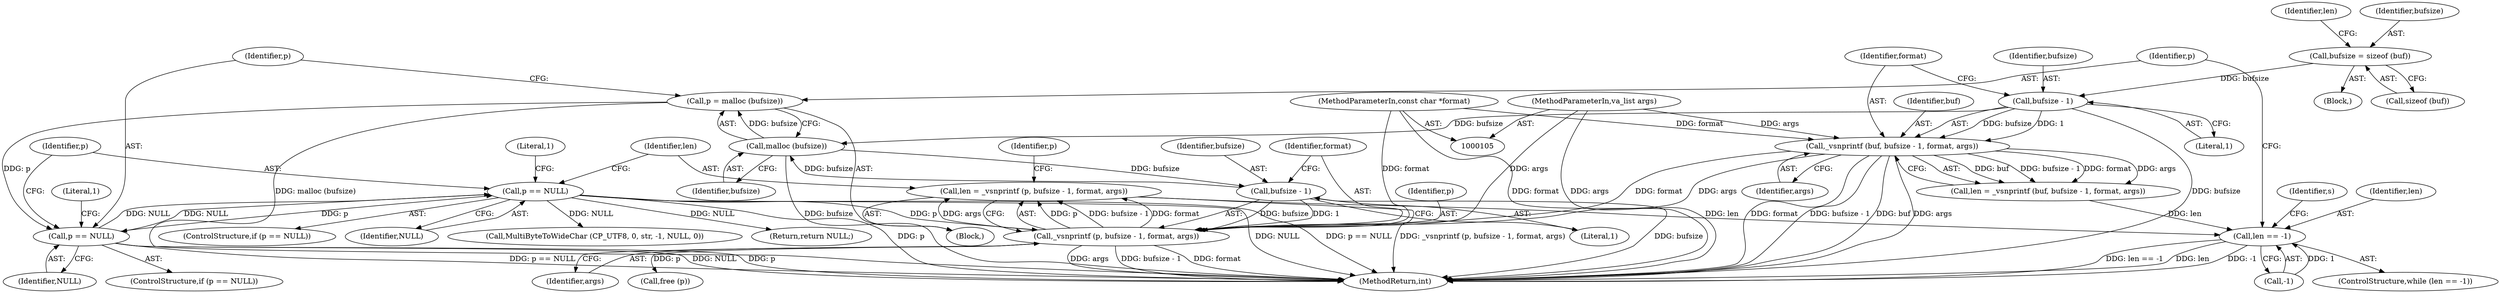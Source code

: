 digraph "1_dbus_954d75b2b64e4799f360d2a6bf9cff6d9fee37e7@API" {
"1000149" [label="(Call,len = _vsnprintf (p, bufsize - 1, format, args))"];
"1000151" [label="(Call,_vsnprintf (p, bufsize - 1, format, args))"];
"1000143" [label="(Call,p == NULL)"];
"1000136" [label="(Call,p == NULL)"];
"1000131" [label="(Call,p = malloc (bufsize))"];
"1000133" [label="(Call,malloc (bufsize))"];
"1000120" [label="(Call,bufsize - 1)"];
"1000112" [label="(Call,bufsize = sizeof (buf))"];
"1000153" [label="(Call,bufsize - 1)"];
"1000118" [label="(Call,_vsnprintf (buf, bufsize - 1, format, args))"];
"1000106" [label="(MethodParameterIn,const char *format)"];
"1000107" [label="(MethodParameterIn,va_list args)"];
"1000126" [label="(Call,len == -1)"];
"1000133" [label="(Call,malloc (bufsize))"];
"1000143" [label="(Call,p == NULL)"];
"1000116" [label="(Call,len = _vsnprintf (buf, bufsize - 1, format, args))"];
"1000124" [label="(Identifier,args)"];
"1000156" [label="(Identifier,format)"];
"1000114" [label="(Call,sizeof (buf))"];
"1000137" [label="(Identifier,p)"];
"1000128" [label="(Call,-1)"];
"1000150" [label="(Identifier,len)"];
"1000141" [label="(Literal,1)"];
"1000186" [label="(Call,MultiByteToWideChar (CP_UTF8, 0, str, -1, NULL, 0))"];
"1000118" [label="(Call,_vsnprintf (buf, bufsize - 1, format, args))"];
"1000134" [label="(Identifier,bufsize)"];
"1000123" [label="(Identifier,format)"];
"1000152" [label="(Identifier,p)"];
"1000155" [label="(Literal,1)"];
"1000125" [label="(ControlStructure,while (len == -1))"];
"1000166" [label="(Identifier,s)"];
"1000182" [label="(Return,return NULL;)"];
"1000119" [label="(Identifier,buf)"];
"1000159" [label="(Identifier,p)"];
"1000142" [label="(ControlStructure,if (p == NULL))"];
"1000120" [label="(Call,bufsize - 1)"];
"1000145" [label="(Identifier,NULL)"];
"1000138" [label="(Identifier,NULL)"];
"1000157" [label="(Identifier,args)"];
"1000108" [label="(Block,)"];
"1000127" [label="(Identifier,len)"];
"1000126" [label="(Call,len == -1)"];
"1000130" [label="(Block,)"];
"1000144" [label="(Identifier,p)"];
"1000117" [label="(Identifier,len)"];
"1000107" [label="(MethodParameterIn,va_list args)"];
"1000135" [label="(ControlStructure,if (p == NULL))"];
"1000106" [label="(MethodParameterIn,const char *format)"];
"1000121" [label="(Identifier,bufsize)"];
"1000112" [label="(Call,bufsize = sizeof (buf))"];
"1000158" [label="(Call,free (p))"];
"1000148" [label="(Literal,1)"];
"1000149" [label="(Call,len = _vsnprintf (p, bufsize - 1, format, args))"];
"1000153" [label="(Call,bufsize - 1)"];
"1000113" [label="(Identifier,bufsize)"];
"1000300" [label="(MethodReturn,int)"];
"1000132" [label="(Identifier,p)"];
"1000154" [label="(Identifier,bufsize)"];
"1000122" [label="(Literal,1)"];
"1000131" [label="(Call,p = malloc (bufsize))"];
"1000151" [label="(Call,_vsnprintf (p, bufsize - 1, format, args))"];
"1000136" [label="(Call,p == NULL)"];
"1000149" -> "1000130"  [label="AST: "];
"1000149" -> "1000151"  [label="CFG: "];
"1000150" -> "1000149"  [label="AST: "];
"1000151" -> "1000149"  [label="AST: "];
"1000159" -> "1000149"  [label="CFG: "];
"1000149" -> "1000300"  [label="DDG: _vsnprintf (p, bufsize - 1, format, args)"];
"1000149" -> "1000126"  [label="DDG: len"];
"1000151" -> "1000149"  [label="DDG: p"];
"1000151" -> "1000149"  [label="DDG: bufsize - 1"];
"1000151" -> "1000149"  [label="DDG: format"];
"1000151" -> "1000149"  [label="DDG: args"];
"1000151" -> "1000157"  [label="CFG: "];
"1000152" -> "1000151"  [label="AST: "];
"1000153" -> "1000151"  [label="AST: "];
"1000156" -> "1000151"  [label="AST: "];
"1000157" -> "1000151"  [label="AST: "];
"1000151" -> "1000300"  [label="DDG: args"];
"1000151" -> "1000300"  [label="DDG: bufsize - 1"];
"1000151" -> "1000300"  [label="DDG: format"];
"1000143" -> "1000151"  [label="DDG: p"];
"1000153" -> "1000151"  [label="DDG: bufsize"];
"1000153" -> "1000151"  [label="DDG: 1"];
"1000118" -> "1000151"  [label="DDG: format"];
"1000118" -> "1000151"  [label="DDG: args"];
"1000106" -> "1000151"  [label="DDG: format"];
"1000107" -> "1000151"  [label="DDG: args"];
"1000151" -> "1000158"  [label="DDG: p"];
"1000143" -> "1000142"  [label="AST: "];
"1000143" -> "1000145"  [label="CFG: "];
"1000144" -> "1000143"  [label="AST: "];
"1000145" -> "1000143"  [label="AST: "];
"1000148" -> "1000143"  [label="CFG: "];
"1000150" -> "1000143"  [label="CFG: "];
"1000143" -> "1000300"  [label="DDG: p"];
"1000143" -> "1000300"  [label="DDG: NULL"];
"1000143" -> "1000300"  [label="DDG: p == NULL"];
"1000143" -> "1000136"  [label="DDG: NULL"];
"1000136" -> "1000143"  [label="DDG: p"];
"1000136" -> "1000143"  [label="DDG: NULL"];
"1000143" -> "1000182"  [label="DDG: NULL"];
"1000143" -> "1000186"  [label="DDG: NULL"];
"1000136" -> "1000135"  [label="AST: "];
"1000136" -> "1000138"  [label="CFG: "];
"1000137" -> "1000136"  [label="AST: "];
"1000138" -> "1000136"  [label="AST: "];
"1000141" -> "1000136"  [label="CFG: "];
"1000144" -> "1000136"  [label="CFG: "];
"1000136" -> "1000300"  [label="DDG: p == NULL"];
"1000136" -> "1000300"  [label="DDG: NULL"];
"1000136" -> "1000300"  [label="DDG: p"];
"1000131" -> "1000136"  [label="DDG: p"];
"1000131" -> "1000130"  [label="AST: "];
"1000131" -> "1000133"  [label="CFG: "];
"1000132" -> "1000131"  [label="AST: "];
"1000133" -> "1000131"  [label="AST: "];
"1000137" -> "1000131"  [label="CFG: "];
"1000131" -> "1000300"  [label="DDG: malloc (bufsize)"];
"1000133" -> "1000131"  [label="DDG: bufsize"];
"1000133" -> "1000134"  [label="CFG: "];
"1000134" -> "1000133"  [label="AST: "];
"1000133" -> "1000300"  [label="DDG: bufsize"];
"1000120" -> "1000133"  [label="DDG: bufsize"];
"1000153" -> "1000133"  [label="DDG: bufsize"];
"1000133" -> "1000153"  [label="DDG: bufsize"];
"1000120" -> "1000118"  [label="AST: "];
"1000120" -> "1000122"  [label="CFG: "];
"1000121" -> "1000120"  [label="AST: "];
"1000122" -> "1000120"  [label="AST: "];
"1000123" -> "1000120"  [label="CFG: "];
"1000120" -> "1000300"  [label="DDG: bufsize"];
"1000120" -> "1000118"  [label="DDG: bufsize"];
"1000120" -> "1000118"  [label="DDG: 1"];
"1000112" -> "1000120"  [label="DDG: bufsize"];
"1000112" -> "1000108"  [label="AST: "];
"1000112" -> "1000114"  [label="CFG: "];
"1000113" -> "1000112"  [label="AST: "];
"1000114" -> "1000112"  [label="AST: "];
"1000117" -> "1000112"  [label="CFG: "];
"1000153" -> "1000155"  [label="CFG: "];
"1000154" -> "1000153"  [label="AST: "];
"1000155" -> "1000153"  [label="AST: "];
"1000156" -> "1000153"  [label="CFG: "];
"1000153" -> "1000300"  [label="DDG: bufsize"];
"1000118" -> "1000116"  [label="AST: "];
"1000118" -> "1000124"  [label="CFG: "];
"1000119" -> "1000118"  [label="AST: "];
"1000123" -> "1000118"  [label="AST: "];
"1000124" -> "1000118"  [label="AST: "];
"1000116" -> "1000118"  [label="CFG: "];
"1000118" -> "1000300"  [label="DDG: format"];
"1000118" -> "1000300"  [label="DDG: bufsize - 1"];
"1000118" -> "1000300"  [label="DDG: buf"];
"1000118" -> "1000300"  [label="DDG: args"];
"1000118" -> "1000116"  [label="DDG: buf"];
"1000118" -> "1000116"  [label="DDG: bufsize - 1"];
"1000118" -> "1000116"  [label="DDG: format"];
"1000118" -> "1000116"  [label="DDG: args"];
"1000106" -> "1000118"  [label="DDG: format"];
"1000107" -> "1000118"  [label="DDG: args"];
"1000106" -> "1000105"  [label="AST: "];
"1000106" -> "1000300"  [label="DDG: format"];
"1000107" -> "1000105"  [label="AST: "];
"1000107" -> "1000300"  [label="DDG: args"];
"1000126" -> "1000125"  [label="AST: "];
"1000126" -> "1000128"  [label="CFG: "];
"1000127" -> "1000126"  [label="AST: "];
"1000128" -> "1000126"  [label="AST: "];
"1000132" -> "1000126"  [label="CFG: "];
"1000166" -> "1000126"  [label="CFG: "];
"1000126" -> "1000300"  [label="DDG: len == -1"];
"1000126" -> "1000300"  [label="DDG: len"];
"1000126" -> "1000300"  [label="DDG: -1"];
"1000116" -> "1000126"  [label="DDG: len"];
"1000128" -> "1000126"  [label="DDG: 1"];
}
